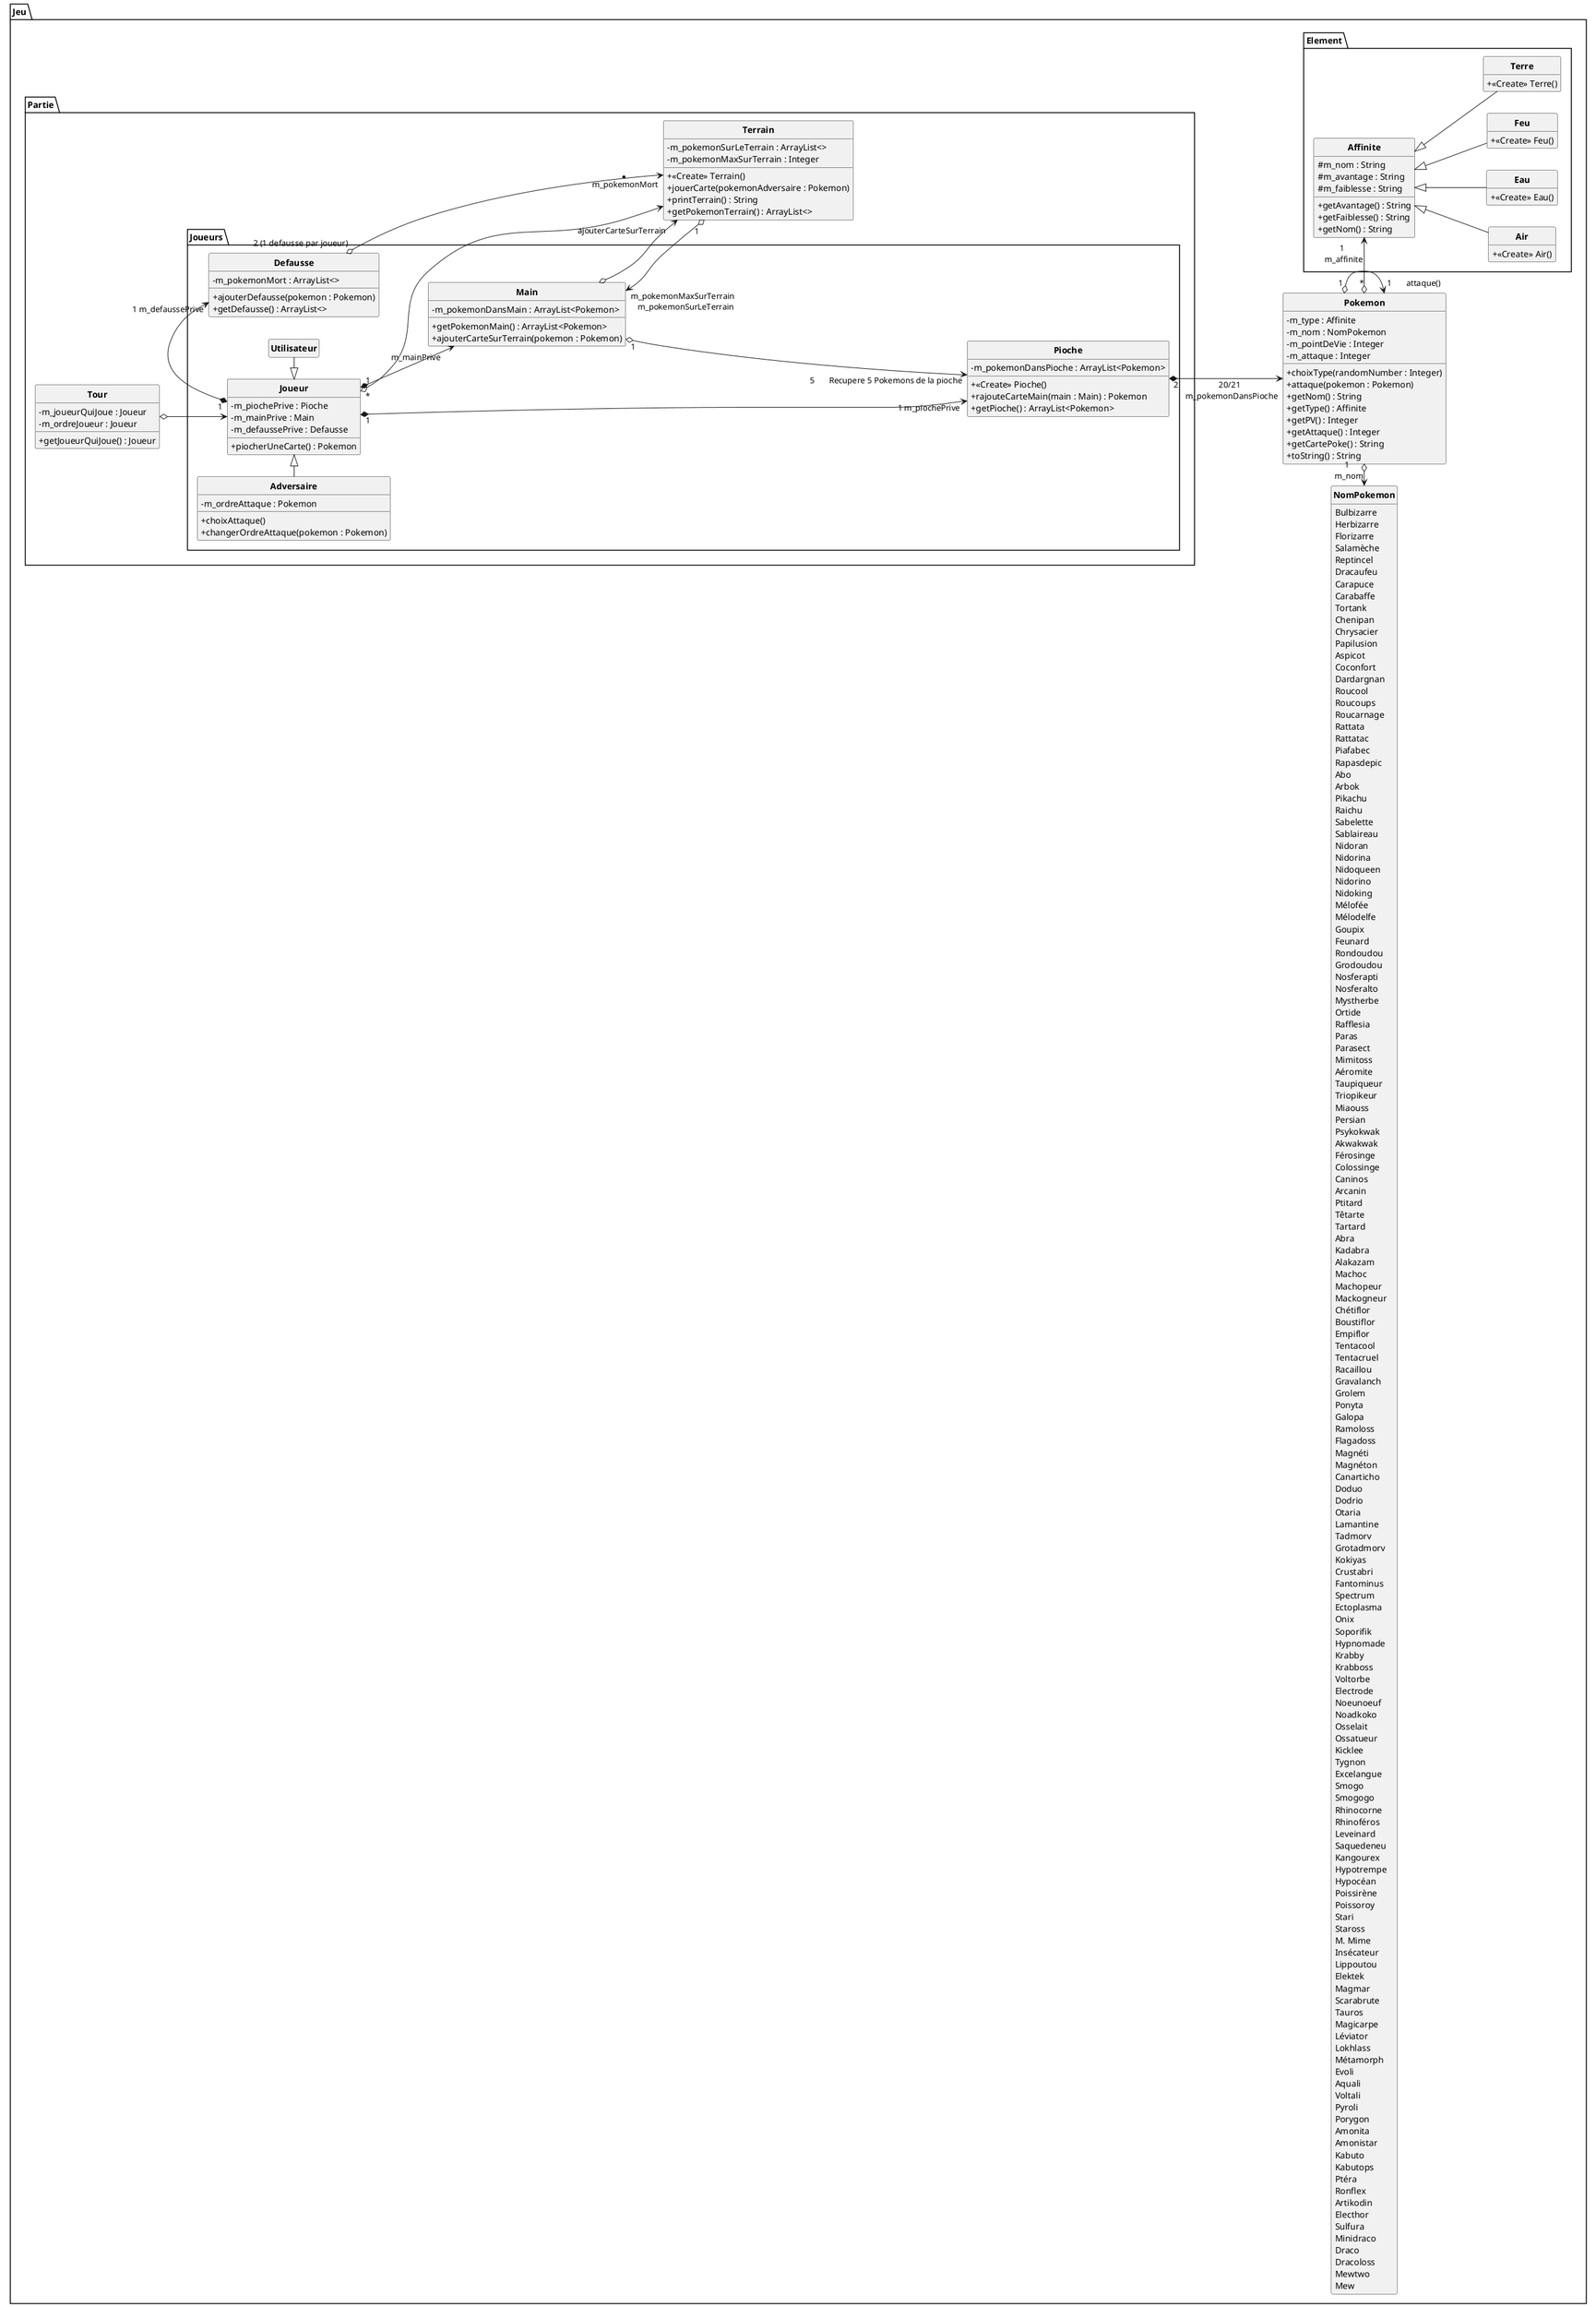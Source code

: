 @startuml
skinparam classAttributeIconSize 0
skinparam classFontStyle Bold
skinparam style strictuml
hide empty members
left to right direction



package Jeu
{
    package Partie
    {



        package Joueurs
        {
            class Joueur
            {
                - m_piochePrive : Pioche
                - m_mainPrive : Main
                - m_defaussePrive : Defausse

                + piocherUneCarte() : Pokemon
            }

            class Adversaire
            {
                - m_ordreAttaque : Pokemon

                + choixAttaque()
                + changerOrdreAttaque(pokemon : Pokemon)
            }

            class Utilisateur{}

            class Main
            {
                - m_pokemonDansMain : ArrayList<Pokemon>

                + getPokemonMain() : ArrayList<Pokemon>
                + ajouterCarteSurTerrain(pokemon : Pokemon)
            }
            class Pioche
            {
                - m_pokemonDansPioche : ArrayList<Pokemon>

                + <<Create>> Pioche()
                + rajouteCarteMain(main : Main) : Pokemon
                + getPioche() : ArrayList<Pokemon>
            }

            class Defausse
            {
                - m_pokemonMort : ArrayList<>

                + ajouterDefausse(pokemon : Pokemon)
                + getDefausse() : ArrayList<>
            }
        }

        Joueur "1" *--> "m_mainPrive" Main
        Main "1" o-----> "5 \t Recupere 5 Pokemons de la pioche"Pioche

        Joueur "*" o--> Terrain
        Joueur "1" *->  "1 m_piochePrive "Pioche
        Joueur "1" *-> "1 m_defaussePrive" Defausse
        Utilisateur -left-|> Joueur
        Adversaire -right-|> Joueur

        class Terrain
        {
            - m_pokemonSurLeTerrain : ArrayList<>
            - m_pokemonMaxSurTerrain : Integer

            + <<Create>> Terrain()
            + jouerCarte(pokemonAdversaire : Pokemon)
            + printTerrain() : String
            + getPokemonTerrain() : ArrayList<>
        }

        class Tour
        {
            - m_joueurQuiJoue : Joueur
            - m_ordreJoueur : Joueur

            + getJoueurQuiJoue() : Joueur
        }
    }

    Pioche "2"*----> "20/21 \n m_pokemonDansPioche" Pokemon
    Terrain "1" o-up-> "m_pokemonMaxSurTerrain \n  m_pokemonSurLeTerrain" Main
    Main o--> "ajouterCarteSurTerrain" Terrain
    Defausse "2 (1 defausse par joueur)" o--> "* \n m_pokemonMort" Terrain
    Tour o-down-> Joueur

    class Pokemon
    {
        - m_type : Affinite
        - m_nom : NomPokemon
        - m_pointDeVie : Integer
        - m_attaque : Integer

        + choixType(randomNumber : Integer)
        + attaque(pokemon : Pokemon)
        + getNom() : String
        + getType() : Affinite
        + getPV() : Integer
        + getAttaque() : Integer
        + getCartePoke() : String
        + toString() : String

    }

    package Element
    {
        class Affinite
        {
            # m_nom : String
            # m_avantage : String
            # m_faiblesse : String

            + getAvantage() : String
            + getFaiblesse() : String
            + getNom() : String
        }
        class Air{
        + <<Create>> Air()
        }
        class Eau{
        + <<Create>> Eau()
        }
        class Feu{
        + <<Create>> Feu()
        }
        class Terre{
        + <<Create>> Terre()
        }
    }

    Air -up-|> Affinite
    Feu -up-|> Affinite
    Terre -up-|> Affinite
    Eau -up-|> Affinite


    Pokemon "*" o-> "1 \n m_affinite" Affinite
    Pokemon o-left> "1 \n m_nom" NomPokemon
    Pokemon "1" o-> "1 \t attaque()" Pokemon



enum NomPokemon{
Bulbizarre
Herbizarre
Florizarre
Salamèche
Reptincel
Dracaufeu
Carapuce
Carabaffe
Tortank
Chenipan
Chrysacier
Papilusion
Aspicot
Coconfort
Dardargnan
Roucool
Roucoups
Roucarnage
Rattata
Rattatac
Piafabec
Rapasdepic
Abo
Arbok
Pikachu
Raichu
Sabelette
Sablaireau
Nidoran
Nidorina
Nidoqueen
Nidorino
Nidoking
Mélofée
Mélodelfe
Goupix
Feunard
Rondoudou
Grodoudou
Nosferapti
Nosferalto
Mystherbe
Ortide
Rafflesia
Paras
Parasect
Mimitoss
Aéromite
Taupiqueur
Triopikeur
Miaouss
Persian
Psykokwak
Akwakwak
Férosinge
Colossinge
Caninos
Arcanin
Ptitard
Têtarte
Tartard
Abra
Kadabra
Alakazam
Machoc
Machopeur
Mackogneur
Chétiflor
Boustiflor
Empiflor
Tentacool
Tentacruel
Racaillou
Gravalanch
Grolem
Ponyta
Galopa
Ramoloss
Flagadoss
Magnéti
Magnéton
Canarticho
Doduo
Dodrio
Otaria
Lamantine
Tadmorv
Grotadmorv
Kokiyas
Crustabri
Fantominus
Spectrum
Ectoplasma
Onix
Soporifik
Hypnomade
Krabby
Krabboss
Voltorbe
Electrode
Noeunoeuf
Noadkoko
Osselait
Ossatueur
Kicklee
Tygnon
Excelangue
Smogo
Smogogo
Rhinocorne
Rhinoféros
Leveinard
Saquedeneu
Kangourex
Hypotrempe
Hypocéan
Poissirène
Poissoroy
Stari
Staross
M. Mime
Insécateur
Lippoutou
Elektek
Magmar
Scarabrute
Tauros
Magicarpe
Léviator
Lokhlass
Métamorph
Evoli
Aquali
Voltali
Pyroli
Porygon
Amonita
Amonistar
Kabuto
Kabutops
Ptéra
Ronflex
Artikodin
Electhor
Sulfura
Minidraco
Draco
Dracoloss
Mewtwo
Mew
}





}


@enduml
